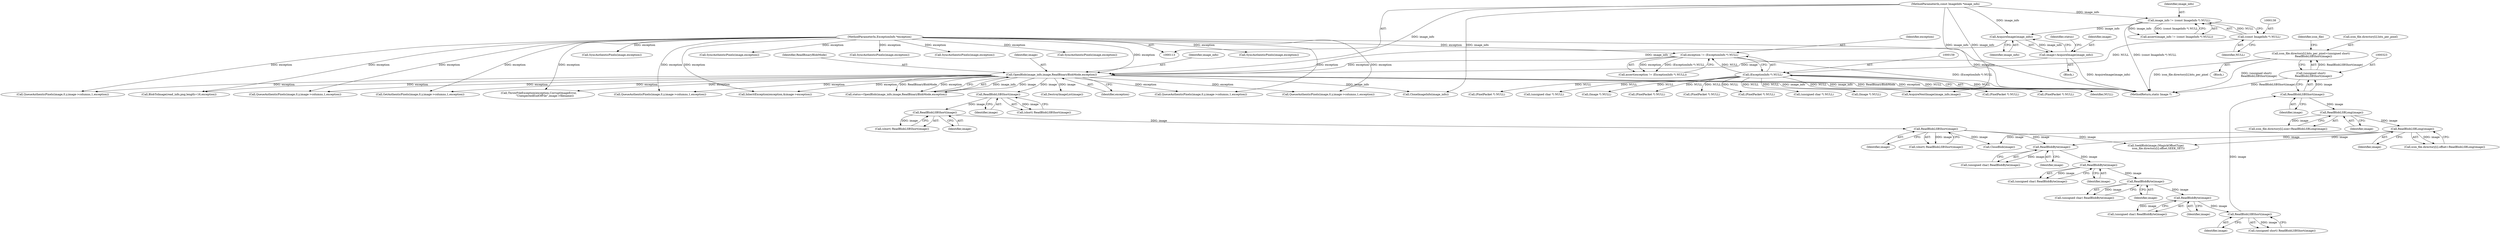 digraph "0_ImageMagick_f6e9d0d9955e85bdd7540b251cd50d598dacc5e6_25@array" {
"1000314" [label="(Call,icon_file.directory[i].bits_per_pixel=(unsigned short)\n      ReadBlobLSBShort(image))"];
"1000322" [label="(Call,(unsigned short)\n      ReadBlobLSBShort(image))"];
"1000324" [label="(Call,ReadBlobLSBShort(image))"];
"1000312" [label="(Call,ReadBlobLSBShort(image))"];
"1000300" [label="(Call,ReadBlobByte(image))"];
"1000288" [label="(Call,ReadBlobByte(image))"];
"1000276" [label="(Call,ReadBlobByte(image))"];
"1000264" [label="(Call,ReadBlobByte(image))"];
"1000213" [label="(Call,ReadBlobLSBShort(image))"];
"1000205" [label="(Call,ReadBlobLSBShort(image))"];
"1000197" [label="(Call,ReadBlobLSBShort(image))"];
"1000173" [label="(Call,OpenBlob(image_info,image,ReadBinaryBlobMode,exception))"];
"1000169" [label="(Call,AcquireImage(image_info))"];
"1000135" [label="(Call,image_info != (const ImageInfo *) NULL)"];
"1000114" [label="(MethodParameterIn,const ImageInfo *image_info)"];
"1000137" [label="(Call,(const ImageInfo *) NULL)"];
"1000167" [label="(Call,image=AcquireImage(image_info))"];
"1000156" [label="(Call,exception != (ExceptionInfo *) NULL)"];
"1000115" [label="(MethodParameterIn,ExceptionInfo *exception)"];
"1000158" [label="(Call,(ExceptionInfo *) NULL)"];
"1000344" [label="(Call,ReadBlobLSBLong(image))"];
"1000334" [label="(Call,ReadBlobLSBLong(image))"];
"1000365" [label="(Call,SeekBlob(image,(MagickOffsetType)\n      icon_file.directory[i].offset,SEEK_SET))"];
"1000265" [label="(Identifier,image)"];
"1000326" [label="(Call,icon_file.directory[i].size=ReadBlobLSBLong(image))"];
"1000274" [label="(Call,(unsigned char) ReadBlobByte(image))"];
"1001158" [label="(Call,(PixelPacket *) NULL)"];
"1001488" [label="(Call,QueueAuthenticPixels(image,0,y,image->columns,1,exception))"];
"1000114" [label="(MethodParameterIn,const ImageInfo *image_info)"];
"1000197" [label="(Call,ReadBlobLSBShort(image))"];
"1000288" [label="(Call,ReadBlobByte(image))"];
"1001342" [label="(Call,(PixelPacket *) NULL)"];
"1000298" [label="(Call,(unsigned char) ReadBlobByte(image))"];
"1000286" [label="(Call,(unsigned char) ReadBlobByte(image))"];
"1002135" [label="(MethodReturn,static Image *)"];
"1001550" [label="(Call,SyncAuthenticPixels(image,exception))"];
"1001675" [label="(Call,SyncAuthenticPixels(image,exception))"];
"1000137" [label="(Call,(const ImageInfo *) NULL)"];
"1000176" [label="(Identifier,ReadBinaryBlobMode)"];
"1000345" [label="(Identifier,image)"];
"1000470" [label="(Call,(unsigned char *) NULL)"];
"1000175" [label="(Identifier,image)"];
"1002051" [label="(Call,ThrowFileException(exception,CorruptImageError,\n              \"UnexpectedEndOfFile\",image->filename))"];
"1000158" [label="(Call,(ExceptionInfo *) NULL)"];
"1000313" [label="(Identifier,image)"];
"1000336" [label="(Call,icon_file.directory[i].offset=ReadBlobLSBLong(image))"];
"1000134" [label="(Call,assert(image_info != (const ImageInfo *) NULL))"];
"1000330" [label="(Identifier,icon_file)"];
"1000139" [label="(Identifier,NULL)"];
"1000314" [label="(Call,icon_file.directory[i].bits_per_pixel=(unsigned short)\n      ReadBlobLSBShort(image))"];
"1000188" [label="(Call,(Image *) NULL)"];
"1000116" [label="(Block,)"];
"1001330" [label="(Call,QueueAuthenticPixels(image,0,y,image->columns,1,exception))"];
"1000206" [label="(Identifier,image)"];
"1000277" [label="(Identifier,image)"];
"1000136" [label="(Identifier,image_info)"];
"1001743" [label="(Call,(PixelPacket *) NULL)"];
"1000205" [label="(Call,ReadBlobLSBShort(image))"];
"1000174" [label="(Identifier,image_info)"];
"1000253" [label="(Block,)"];
"1001146" [label="(Call,QueueAuthenticPixels(image,0,y,image->columns,1,exception))"];
"1000173" [label="(Call,OpenBlob(image_info,image,ReadBinaryBlobMode,exception))"];
"1000322" [label="(Call,(unsigned short)\n      ReadBlobLSBShort(image))"];
"1001433" [label="(Call,SyncAuthenticPixels(image,exception))"];
"1001899" [label="(Call,GetAuthenticPixels(image,0,y,image->columns,1,exception))"];
"1000172" [label="(Identifier,status)"];
"1000344" [label="(Call,ReadBlobLSBLong(image))"];
"1001911" [label="(Call,(PixelPacket *) NULL)"];
"1000169" [label="(Call,AcquireImage(image_info))"];
"1000160" [label="(Identifier,NULL)"];
"1000324" [label="(Call,ReadBlobLSBShort(image))"];
"1000312" [label="(Call,ReadBlobLSBShort(image))"];
"1000315" [label="(Call,icon_file.directory[i].bits_per_pixel)"];
"1000264" [label="(Call,ReadBlobByte(image))"];
"1001071" [label="(Call,InheritException(exception,&image->exception))"];
"1000115" [label="(MethodParameterIn,ExceptionInfo *exception)"];
"1000325" [label="(Identifier,image)"];
"1000276" [label="(Call,ReadBlobByte(image))"];
"1000300" [label="(Call,ReadBlobByte(image))"];
"1000156" [label="(Call,exception != (ExceptionInfo *) NULL)"];
"1000211" [label="(Call,(short) ReadBlobLSBShort(image))"];
"1001500" [label="(Call,(PixelPacket *) NULL)"];
"1001617" [label="(Call,(PixelPacket *) NULL)"];
"1001275" [label="(Call,SyncAuthenticPixels(image,exception))"];
"1000335" [label="(Identifier,image)"];
"1000198" [label="(Identifier,image)"];
"1000310" [label="(Call,(unsigned short) ReadBlobLSBShort(image))"];
"1000195" [label="(Call,(short) ReadBlobLSBShort(image))"];
"1001605" [label="(Call,QueueAuthenticPixels(image,0,y,image->columns,1,exception))"];
"1000334" [label="(Call,ReadBlobLSBLong(image))"];
"1000214" [label="(Identifier,image)"];
"1000185" [label="(Call,DestroyImageList(image))"];
"1000203" [label="(Call,(short) ReadBlobLSBShort(image))"];
"1000177" [label="(Identifier,exception)"];
"1000155" [label="(Call,assert(exception != (ExceptionInfo *) NULL))"];
"1000171" [label="(Call,status=OpenBlob(image_info,image,ReadBinaryBlobMode,exception))"];
"1001820" [label="(Call,SyncAuthenticPixels(image,exception))"];
"1000556" [label="(Call,BlobToImage(read_info,png,length+16,exception))"];
"1002130" [label="(Call,CloseBlob(image))"];
"1000170" [label="(Identifier,image_info)"];
"1000931" [label="(Call,(unsigned char *) NULL)"];
"1000157" [label="(Identifier,exception)"];
"1000167" [label="(Call,image=AcquireImage(image_info))"];
"1001731" [label="(Call,QueueAuthenticPixels(image,0,y,image->columns,1,exception))"];
"1000213" [label="(Call,ReadBlobLSBShort(image))"];
"1000135" [label="(Call,image_info != (const ImageInfo *) NULL)"];
"1000262" [label="(Call,(unsigned char) ReadBlobByte(image))"];
"1000168" [label="(Identifier,image)"];
"1000301" [label="(Identifier,image)"];
"1000544" [label="(Call,CloneImageInfo(image_info))"];
"1002091" [label="(Call,AcquireNextImage(image_info,image))"];
"1000289" [label="(Identifier,image)"];
"1002040" [label="(Call,SyncAuthenticPixels(image,exception))"];
"1002098" [label="(Call,(Image *) NULL)"];
"1000314" -> "1000253"  [label="AST: "];
"1000314" -> "1000322"  [label="CFG: "];
"1000315" -> "1000314"  [label="AST: "];
"1000322" -> "1000314"  [label="AST: "];
"1000330" -> "1000314"  [label="CFG: "];
"1000314" -> "1002135"  [label="DDG: icon_file.directory[i].bits_per_pixel"];
"1000314" -> "1002135"  [label="DDG: (unsigned short)\n      ReadBlobLSBShort(image)"];
"1000322" -> "1000314"  [label="DDG: ReadBlobLSBShort(image)"];
"1000322" -> "1000324"  [label="CFG: "];
"1000323" -> "1000322"  [label="AST: "];
"1000324" -> "1000322"  [label="AST: "];
"1000322" -> "1002135"  [label="DDG: ReadBlobLSBShort(image)"];
"1000324" -> "1000322"  [label="DDG: image"];
"1000324" -> "1000325"  [label="CFG: "];
"1000325" -> "1000324"  [label="AST: "];
"1000312" -> "1000324"  [label="DDG: image"];
"1000324" -> "1000334"  [label="DDG: image"];
"1000312" -> "1000310"  [label="AST: "];
"1000312" -> "1000313"  [label="CFG: "];
"1000313" -> "1000312"  [label="AST: "];
"1000310" -> "1000312"  [label="CFG: "];
"1000312" -> "1000310"  [label="DDG: image"];
"1000300" -> "1000312"  [label="DDG: image"];
"1000300" -> "1000298"  [label="AST: "];
"1000300" -> "1000301"  [label="CFG: "];
"1000301" -> "1000300"  [label="AST: "];
"1000298" -> "1000300"  [label="CFG: "];
"1000300" -> "1000298"  [label="DDG: image"];
"1000288" -> "1000300"  [label="DDG: image"];
"1000288" -> "1000286"  [label="AST: "];
"1000288" -> "1000289"  [label="CFG: "];
"1000289" -> "1000288"  [label="AST: "];
"1000286" -> "1000288"  [label="CFG: "];
"1000288" -> "1000286"  [label="DDG: image"];
"1000276" -> "1000288"  [label="DDG: image"];
"1000276" -> "1000274"  [label="AST: "];
"1000276" -> "1000277"  [label="CFG: "];
"1000277" -> "1000276"  [label="AST: "];
"1000274" -> "1000276"  [label="CFG: "];
"1000276" -> "1000274"  [label="DDG: image"];
"1000264" -> "1000276"  [label="DDG: image"];
"1000264" -> "1000262"  [label="AST: "];
"1000264" -> "1000265"  [label="CFG: "];
"1000265" -> "1000264"  [label="AST: "];
"1000262" -> "1000264"  [label="CFG: "];
"1000264" -> "1000262"  [label="DDG: image"];
"1000213" -> "1000264"  [label="DDG: image"];
"1000344" -> "1000264"  [label="DDG: image"];
"1000213" -> "1000211"  [label="AST: "];
"1000213" -> "1000214"  [label="CFG: "];
"1000214" -> "1000213"  [label="AST: "];
"1000211" -> "1000213"  [label="CFG: "];
"1000213" -> "1000211"  [label="DDG: image"];
"1000205" -> "1000213"  [label="DDG: image"];
"1000213" -> "1000365"  [label="DDG: image"];
"1000213" -> "1002130"  [label="DDG: image"];
"1000205" -> "1000203"  [label="AST: "];
"1000205" -> "1000206"  [label="CFG: "];
"1000206" -> "1000205"  [label="AST: "];
"1000203" -> "1000205"  [label="CFG: "];
"1000205" -> "1000203"  [label="DDG: image"];
"1000197" -> "1000205"  [label="DDG: image"];
"1000197" -> "1000195"  [label="AST: "];
"1000197" -> "1000198"  [label="CFG: "];
"1000198" -> "1000197"  [label="AST: "];
"1000195" -> "1000197"  [label="CFG: "];
"1000197" -> "1000195"  [label="DDG: image"];
"1000173" -> "1000197"  [label="DDG: image"];
"1000173" -> "1000171"  [label="AST: "];
"1000173" -> "1000177"  [label="CFG: "];
"1000174" -> "1000173"  [label="AST: "];
"1000175" -> "1000173"  [label="AST: "];
"1000176" -> "1000173"  [label="AST: "];
"1000177" -> "1000173"  [label="AST: "];
"1000171" -> "1000173"  [label="CFG: "];
"1000173" -> "1002135"  [label="DDG: ReadBinaryBlobMode"];
"1000173" -> "1002135"  [label="DDG: exception"];
"1000173" -> "1002135"  [label="DDG: image_info"];
"1000173" -> "1000171"  [label="DDG: image_info"];
"1000173" -> "1000171"  [label="DDG: image"];
"1000173" -> "1000171"  [label="DDG: ReadBinaryBlobMode"];
"1000173" -> "1000171"  [label="DDG: exception"];
"1000169" -> "1000173"  [label="DDG: image_info"];
"1000114" -> "1000173"  [label="DDG: image_info"];
"1000167" -> "1000173"  [label="DDG: image"];
"1000156" -> "1000173"  [label="DDG: exception"];
"1000115" -> "1000173"  [label="DDG: exception"];
"1000173" -> "1000185"  [label="DDG: image"];
"1000173" -> "1000544"  [label="DDG: image_info"];
"1000173" -> "1000556"  [label="DDG: exception"];
"1000173" -> "1001071"  [label="DDG: exception"];
"1000173" -> "1001146"  [label="DDG: exception"];
"1000173" -> "1001330"  [label="DDG: exception"];
"1000173" -> "1001488"  [label="DDG: exception"];
"1000173" -> "1001605"  [label="DDG: exception"];
"1000173" -> "1001731"  [label="DDG: exception"];
"1000173" -> "1001899"  [label="DDG: exception"];
"1000173" -> "1002051"  [label="DDG: exception"];
"1000173" -> "1002091"  [label="DDG: image_info"];
"1000169" -> "1000167"  [label="AST: "];
"1000169" -> "1000170"  [label="CFG: "];
"1000170" -> "1000169"  [label="AST: "];
"1000167" -> "1000169"  [label="CFG: "];
"1000169" -> "1000167"  [label="DDG: image_info"];
"1000135" -> "1000169"  [label="DDG: image_info"];
"1000114" -> "1000169"  [label="DDG: image_info"];
"1000135" -> "1000134"  [label="AST: "];
"1000135" -> "1000137"  [label="CFG: "];
"1000136" -> "1000135"  [label="AST: "];
"1000137" -> "1000135"  [label="AST: "];
"1000134" -> "1000135"  [label="CFG: "];
"1000135" -> "1002135"  [label="DDG: (const ImageInfo *) NULL"];
"1000135" -> "1000134"  [label="DDG: image_info"];
"1000135" -> "1000134"  [label="DDG: (const ImageInfo *) NULL"];
"1000114" -> "1000135"  [label="DDG: image_info"];
"1000137" -> "1000135"  [label="DDG: NULL"];
"1000114" -> "1000113"  [label="AST: "];
"1000114" -> "1002135"  [label="DDG: image_info"];
"1000114" -> "1000544"  [label="DDG: image_info"];
"1000114" -> "1002091"  [label="DDG: image_info"];
"1000137" -> "1000139"  [label="CFG: "];
"1000138" -> "1000137"  [label="AST: "];
"1000139" -> "1000137"  [label="AST: "];
"1000137" -> "1000158"  [label="DDG: NULL"];
"1000167" -> "1000116"  [label="AST: "];
"1000168" -> "1000167"  [label="AST: "];
"1000172" -> "1000167"  [label="CFG: "];
"1000167" -> "1002135"  [label="DDG: AcquireImage(image_info)"];
"1000156" -> "1000155"  [label="AST: "];
"1000156" -> "1000158"  [label="CFG: "];
"1000157" -> "1000156"  [label="AST: "];
"1000158" -> "1000156"  [label="AST: "];
"1000155" -> "1000156"  [label="CFG: "];
"1000156" -> "1002135"  [label="DDG: (ExceptionInfo *) NULL"];
"1000156" -> "1000155"  [label="DDG: exception"];
"1000156" -> "1000155"  [label="DDG: (ExceptionInfo *) NULL"];
"1000115" -> "1000156"  [label="DDG: exception"];
"1000158" -> "1000156"  [label="DDG: NULL"];
"1000115" -> "1000113"  [label="AST: "];
"1000115" -> "1002135"  [label="DDG: exception"];
"1000115" -> "1000556"  [label="DDG: exception"];
"1000115" -> "1001071"  [label="DDG: exception"];
"1000115" -> "1001146"  [label="DDG: exception"];
"1000115" -> "1001275"  [label="DDG: exception"];
"1000115" -> "1001330"  [label="DDG: exception"];
"1000115" -> "1001433"  [label="DDG: exception"];
"1000115" -> "1001488"  [label="DDG: exception"];
"1000115" -> "1001550"  [label="DDG: exception"];
"1000115" -> "1001605"  [label="DDG: exception"];
"1000115" -> "1001675"  [label="DDG: exception"];
"1000115" -> "1001731"  [label="DDG: exception"];
"1000115" -> "1001820"  [label="DDG: exception"];
"1000115" -> "1001899"  [label="DDG: exception"];
"1000115" -> "1002040"  [label="DDG: exception"];
"1000115" -> "1002051"  [label="DDG: exception"];
"1000158" -> "1000160"  [label="CFG: "];
"1000159" -> "1000158"  [label="AST: "];
"1000160" -> "1000158"  [label="AST: "];
"1000158" -> "1002135"  [label="DDG: NULL"];
"1000158" -> "1000188"  [label="DDG: NULL"];
"1000158" -> "1000470"  [label="DDG: NULL"];
"1000158" -> "1000931"  [label="DDG: NULL"];
"1000158" -> "1001158"  [label="DDG: NULL"];
"1000158" -> "1001342"  [label="DDG: NULL"];
"1000158" -> "1001500"  [label="DDG: NULL"];
"1000158" -> "1001617"  [label="DDG: NULL"];
"1000158" -> "1001743"  [label="DDG: NULL"];
"1000158" -> "1001911"  [label="DDG: NULL"];
"1000158" -> "1002098"  [label="DDG: NULL"];
"1000344" -> "1000336"  [label="AST: "];
"1000344" -> "1000345"  [label="CFG: "];
"1000345" -> "1000344"  [label="AST: "];
"1000336" -> "1000344"  [label="CFG: "];
"1000344" -> "1000336"  [label="DDG: image"];
"1000334" -> "1000344"  [label="DDG: image"];
"1000344" -> "1000365"  [label="DDG: image"];
"1000344" -> "1002130"  [label="DDG: image"];
"1000334" -> "1000326"  [label="AST: "];
"1000334" -> "1000335"  [label="CFG: "];
"1000335" -> "1000334"  [label="AST: "];
"1000326" -> "1000334"  [label="CFG: "];
"1000334" -> "1000326"  [label="DDG: image"];
}
